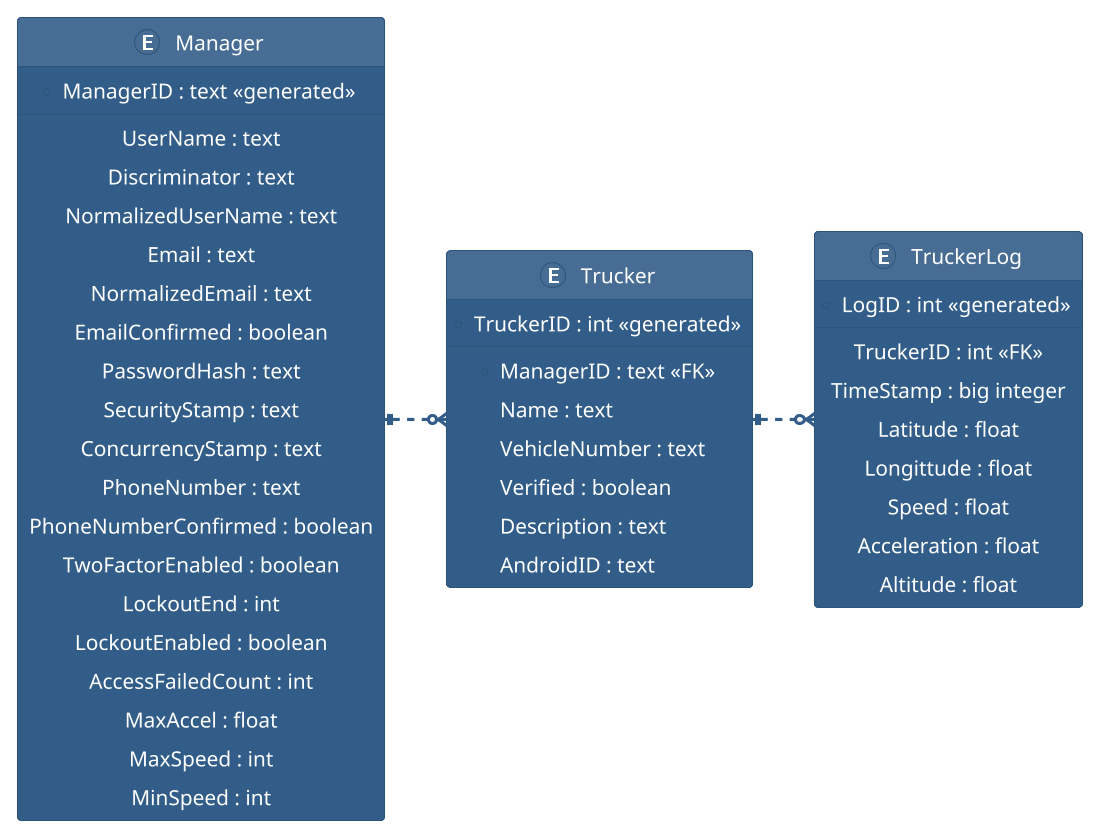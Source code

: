 @startuml
left to right direction
!theme sandstone
skinparam defaultTextAlignment center
skinparam defaultFontSize 20

entity Trucker {
    *TruckerID : int <<generated>>
    --
    *ManagerID : text <<FK>>
    Name : text
    VehicleNumber : text
    Verified : boolean
    Description : text
    AndroidID : text
}

entity TruckerLog {
    *LogID : int <<generated>>
    --
    TruckerID : int <<FK>>
    TimeStamp : big integer
    Latitude : float
    Longittude : float
    Speed : float
    Acceleration : float
    Altitude : float
}

entity Manager {
    *ManagerID : text <<generated>> 
    --
    UserName : text
    Discriminator : text
    NormalizedUserName : text
    Email : text
    NormalizedEmail : text
    EmailConfirmed : boolean
    PasswordHash : text
    SecurityStamp : text
    ConcurrencyStamp : text
    PhoneNumber : text
    PhoneNumberConfirmed : boolean
    TwoFactorEnabled : boolean
    LockoutEnd : int
    LockoutEnabled : boolean
    AccessFailedCount : int
    MaxAccel : float
    MaxSpeed : int 
    MinSpeed : int 
}

Trucker ||..o{ TruckerLog
Manager ||..o{ Trucker 

@enduml

